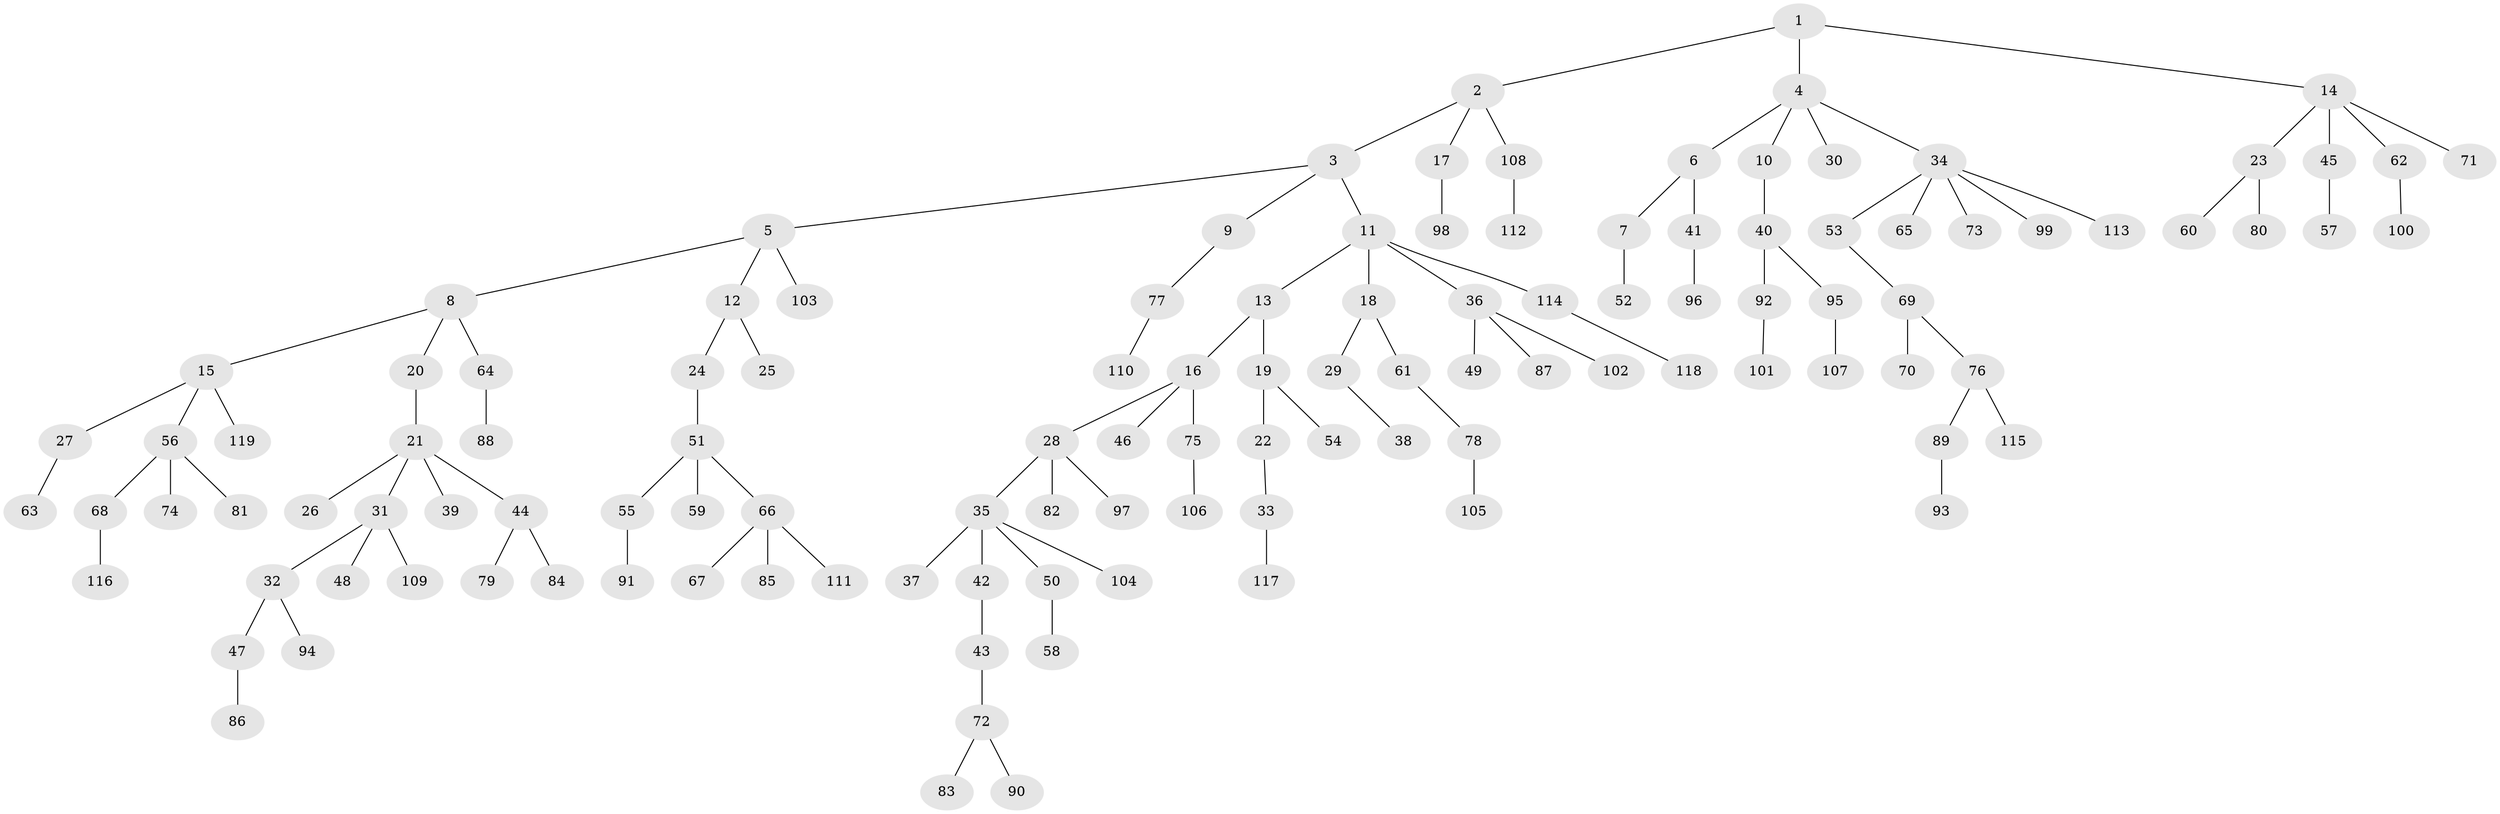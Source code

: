 // Generated by graph-tools (version 1.1) at 2025/11/02/27/25 16:11:29]
// undirected, 119 vertices, 118 edges
graph export_dot {
graph [start="1"]
  node [color=gray90,style=filled];
  1;
  2;
  3;
  4;
  5;
  6;
  7;
  8;
  9;
  10;
  11;
  12;
  13;
  14;
  15;
  16;
  17;
  18;
  19;
  20;
  21;
  22;
  23;
  24;
  25;
  26;
  27;
  28;
  29;
  30;
  31;
  32;
  33;
  34;
  35;
  36;
  37;
  38;
  39;
  40;
  41;
  42;
  43;
  44;
  45;
  46;
  47;
  48;
  49;
  50;
  51;
  52;
  53;
  54;
  55;
  56;
  57;
  58;
  59;
  60;
  61;
  62;
  63;
  64;
  65;
  66;
  67;
  68;
  69;
  70;
  71;
  72;
  73;
  74;
  75;
  76;
  77;
  78;
  79;
  80;
  81;
  82;
  83;
  84;
  85;
  86;
  87;
  88;
  89;
  90;
  91;
  92;
  93;
  94;
  95;
  96;
  97;
  98;
  99;
  100;
  101;
  102;
  103;
  104;
  105;
  106;
  107;
  108;
  109;
  110;
  111;
  112;
  113;
  114;
  115;
  116;
  117;
  118;
  119;
  1 -- 2;
  1 -- 4;
  1 -- 14;
  2 -- 3;
  2 -- 17;
  2 -- 108;
  3 -- 5;
  3 -- 9;
  3 -- 11;
  4 -- 6;
  4 -- 10;
  4 -- 30;
  4 -- 34;
  5 -- 8;
  5 -- 12;
  5 -- 103;
  6 -- 7;
  6 -- 41;
  7 -- 52;
  8 -- 15;
  8 -- 20;
  8 -- 64;
  9 -- 77;
  10 -- 40;
  11 -- 13;
  11 -- 18;
  11 -- 36;
  11 -- 114;
  12 -- 24;
  12 -- 25;
  13 -- 16;
  13 -- 19;
  14 -- 23;
  14 -- 45;
  14 -- 62;
  14 -- 71;
  15 -- 27;
  15 -- 56;
  15 -- 119;
  16 -- 28;
  16 -- 46;
  16 -- 75;
  17 -- 98;
  18 -- 29;
  18 -- 61;
  19 -- 22;
  19 -- 54;
  20 -- 21;
  21 -- 26;
  21 -- 31;
  21 -- 39;
  21 -- 44;
  22 -- 33;
  23 -- 60;
  23 -- 80;
  24 -- 51;
  27 -- 63;
  28 -- 35;
  28 -- 82;
  28 -- 97;
  29 -- 38;
  31 -- 32;
  31 -- 48;
  31 -- 109;
  32 -- 47;
  32 -- 94;
  33 -- 117;
  34 -- 53;
  34 -- 65;
  34 -- 73;
  34 -- 99;
  34 -- 113;
  35 -- 37;
  35 -- 42;
  35 -- 50;
  35 -- 104;
  36 -- 49;
  36 -- 87;
  36 -- 102;
  40 -- 92;
  40 -- 95;
  41 -- 96;
  42 -- 43;
  43 -- 72;
  44 -- 79;
  44 -- 84;
  45 -- 57;
  47 -- 86;
  50 -- 58;
  51 -- 55;
  51 -- 59;
  51 -- 66;
  53 -- 69;
  55 -- 91;
  56 -- 68;
  56 -- 74;
  56 -- 81;
  61 -- 78;
  62 -- 100;
  64 -- 88;
  66 -- 67;
  66 -- 85;
  66 -- 111;
  68 -- 116;
  69 -- 70;
  69 -- 76;
  72 -- 83;
  72 -- 90;
  75 -- 106;
  76 -- 89;
  76 -- 115;
  77 -- 110;
  78 -- 105;
  89 -- 93;
  92 -- 101;
  95 -- 107;
  108 -- 112;
  114 -- 118;
}
